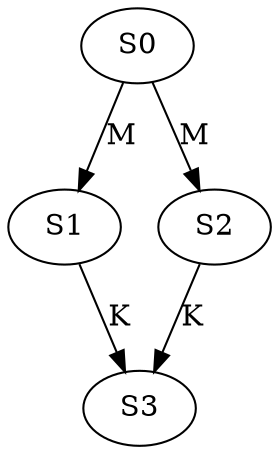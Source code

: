 strict digraph  {
	S0 -> S1 [ label = M ];
	S0 -> S2 [ label = M ];
	S1 -> S3 [ label = K ];
	S2 -> S3 [ label = K ];
}
